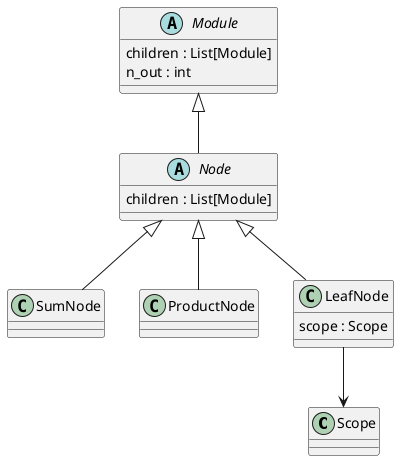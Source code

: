 @startuml

class Scope

abstract class Module{
  children : List[Module]
  n_out : int
}

abstract class Node{
  children : List[Module]
}

Module <|-- Node

class SumNode
class ProductNode
class LeafNode {
  scope : Scope
}

LeafNode --> Scope
Node <|-- SumNode
Node <|-- ProductNode
Node <|-- LeafNode

@enduml